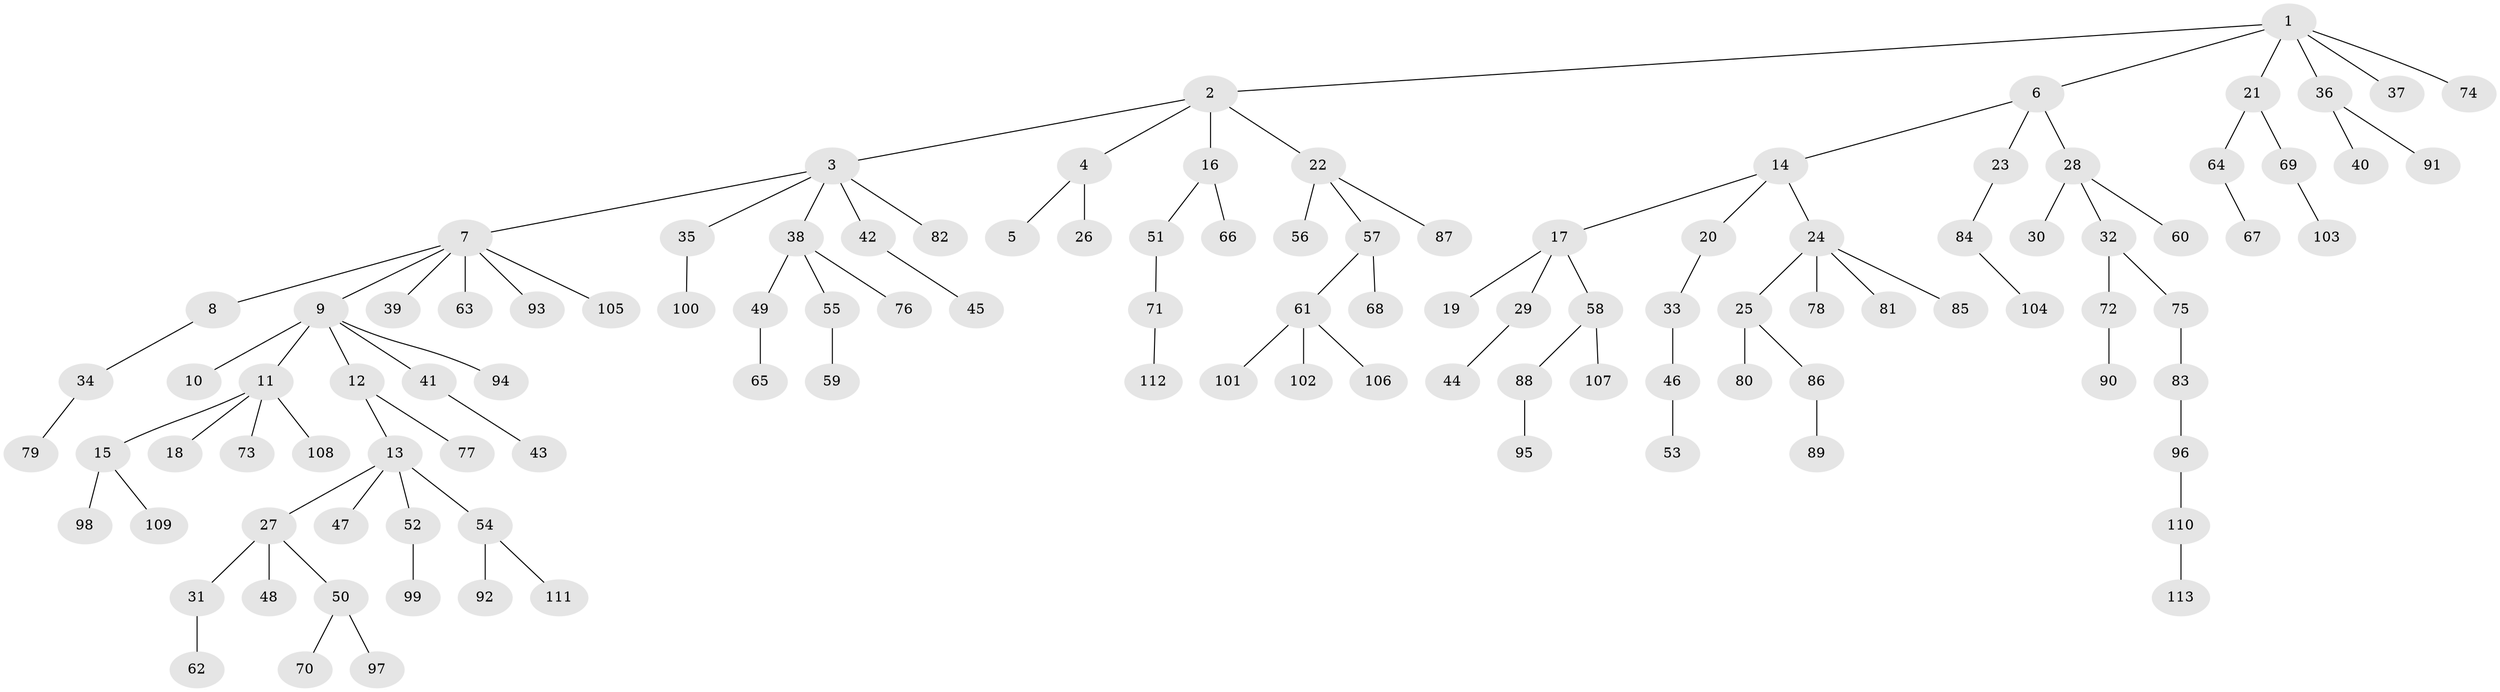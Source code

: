 // Generated by graph-tools (version 1.1) at 2025/02/03/09/25 03:02:16]
// undirected, 113 vertices, 112 edges
graph export_dot {
graph [start="1"]
  node [color=gray90,style=filled];
  1;
  2;
  3;
  4;
  5;
  6;
  7;
  8;
  9;
  10;
  11;
  12;
  13;
  14;
  15;
  16;
  17;
  18;
  19;
  20;
  21;
  22;
  23;
  24;
  25;
  26;
  27;
  28;
  29;
  30;
  31;
  32;
  33;
  34;
  35;
  36;
  37;
  38;
  39;
  40;
  41;
  42;
  43;
  44;
  45;
  46;
  47;
  48;
  49;
  50;
  51;
  52;
  53;
  54;
  55;
  56;
  57;
  58;
  59;
  60;
  61;
  62;
  63;
  64;
  65;
  66;
  67;
  68;
  69;
  70;
  71;
  72;
  73;
  74;
  75;
  76;
  77;
  78;
  79;
  80;
  81;
  82;
  83;
  84;
  85;
  86;
  87;
  88;
  89;
  90;
  91;
  92;
  93;
  94;
  95;
  96;
  97;
  98;
  99;
  100;
  101;
  102;
  103;
  104;
  105;
  106;
  107;
  108;
  109;
  110;
  111;
  112;
  113;
  1 -- 2;
  1 -- 6;
  1 -- 21;
  1 -- 36;
  1 -- 37;
  1 -- 74;
  2 -- 3;
  2 -- 4;
  2 -- 16;
  2 -- 22;
  3 -- 7;
  3 -- 35;
  3 -- 38;
  3 -- 42;
  3 -- 82;
  4 -- 5;
  4 -- 26;
  6 -- 14;
  6 -- 23;
  6 -- 28;
  7 -- 8;
  7 -- 9;
  7 -- 39;
  7 -- 63;
  7 -- 93;
  7 -- 105;
  8 -- 34;
  9 -- 10;
  9 -- 11;
  9 -- 12;
  9 -- 41;
  9 -- 94;
  11 -- 15;
  11 -- 18;
  11 -- 73;
  11 -- 108;
  12 -- 13;
  12 -- 77;
  13 -- 27;
  13 -- 47;
  13 -- 52;
  13 -- 54;
  14 -- 17;
  14 -- 20;
  14 -- 24;
  15 -- 98;
  15 -- 109;
  16 -- 51;
  16 -- 66;
  17 -- 19;
  17 -- 29;
  17 -- 58;
  20 -- 33;
  21 -- 64;
  21 -- 69;
  22 -- 56;
  22 -- 57;
  22 -- 87;
  23 -- 84;
  24 -- 25;
  24 -- 78;
  24 -- 81;
  24 -- 85;
  25 -- 80;
  25 -- 86;
  27 -- 31;
  27 -- 48;
  27 -- 50;
  28 -- 30;
  28 -- 32;
  28 -- 60;
  29 -- 44;
  31 -- 62;
  32 -- 72;
  32 -- 75;
  33 -- 46;
  34 -- 79;
  35 -- 100;
  36 -- 40;
  36 -- 91;
  38 -- 49;
  38 -- 55;
  38 -- 76;
  41 -- 43;
  42 -- 45;
  46 -- 53;
  49 -- 65;
  50 -- 70;
  50 -- 97;
  51 -- 71;
  52 -- 99;
  54 -- 92;
  54 -- 111;
  55 -- 59;
  57 -- 61;
  57 -- 68;
  58 -- 88;
  58 -- 107;
  61 -- 101;
  61 -- 102;
  61 -- 106;
  64 -- 67;
  69 -- 103;
  71 -- 112;
  72 -- 90;
  75 -- 83;
  83 -- 96;
  84 -- 104;
  86 -- 89;
  88 -- 95;
  96 -- 110;
  110 -- 113;
}
